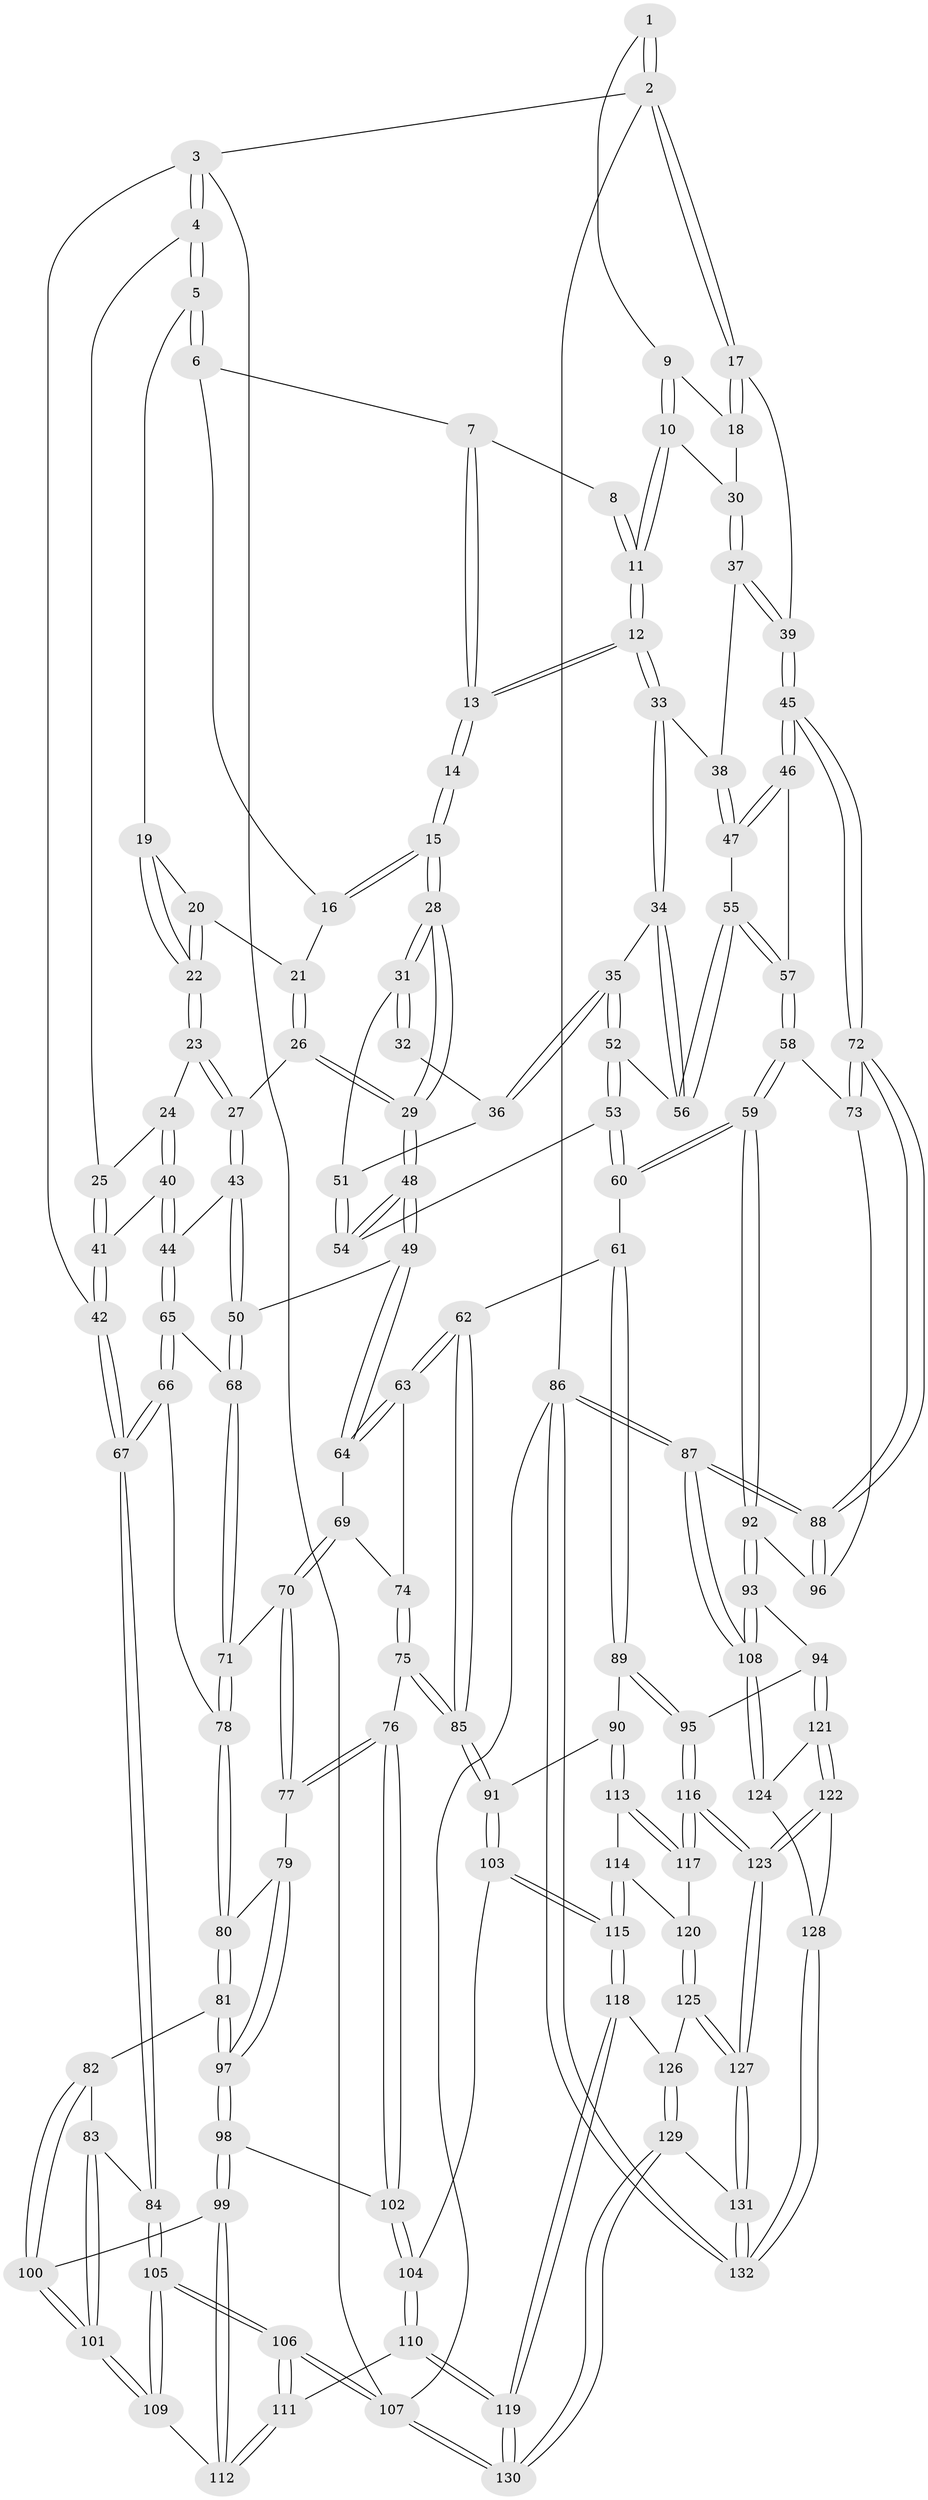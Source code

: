 // coarse degree distribution, {3: 0.07608695652173914, 10: 0.021739130434782608, 4: 0.3695652173913043, 6: 0.1956521739130435, 5: 0.33695652173913043}
// Generated by graph-tools (version 1.1) at 2025/21/03/04/25 18:21:06]
// undirected, 132 vertices, 327 edges
graph export_dot {
graph [start="1"]
  node [color=gray90,style=filled];
  1 [pos="+0.9037537904925552+0"];
  2 [pos="+1+0"];
  3 [pos="+0+0"];
  4 [pos="+0+0"];
  5 [pos="+0.10985274685968802+0"];
  6 [pos="+0.5991234534577256+0"];
  7 [pos="+0.6776324795488328+0"];
  8 [pos="+0.7480671605871175+0"];
  9 [pos="+0.9027274862572369+0.022913611928919296"];
  10 [pos="+0.8426715225079039+0.13223009718879244"];
  11 [pos="+0.815960975859885+0.14235255845230907"];
  12 [pos="+0.8158944774487799+0.1423896606291557"];
  13 [pos="+0.747128136427924+0.12102061200235735"];
  14 [pos="+0.7470915164285649+0.12103376195401164"];
  15 [pos="+0.6216709385567937+0.1311490657102556"];
  16 [pos="+0.5616786220915653+0.03181969751720355"];
  17 [pos="+1+0.09206283260451813"];
  18 [pos="+1+0.1127463979085069"];
  19 [pos="+0.19127661753652858+0"];
  20 [pos="+0.4479911969970844+0.09955934679003065"];
  21 [pos="+0.46833162879508633+0.10173290922732582"];
  22 [pos="+0.3262926723756052+0.17098597050544492"];
  23 [pos="+0.3223448661054118+0.19906032902161194"];
  24 [pos="+0.2502297871324013+0.20439314323496702"];
  25 [pos="+0.10003762559824458+0.12507273710061736"];
  26 [pos="+0.4886065486442235+0.2401246538481757"];
  27 [pos="+0.34262038256856414+0.23708668774742098"];
  28 [pos="+0.5969572954442547+0.25240365647149166"];
  29 [pos="+0.5461951756861887+0.2844631290618515"];
  30 [pos="+0.9325443311623581+0.17482037944676207"];
  31 [pos="+0.6219041865864694+0.2576697920953726"];
  32 [pos="+0.732560639209582+0.15329552419082856"];
  33 [pos="+0.8026123428178572+0.2644167173225887"];
  34 [pos="+0.7870731176190182+0.28685925574446663"];
  35 [pos="+0.713522159287884+0.27991377856702954"];
  36 [pos="+0.6860906285218181+0.2725862462031668"];
  37 [pos="+0.9468141496486064+0.22456236197196974"];
  38 [pos="+0.9040898473520731+0.2649430208650852"];
  39 [pos="+1+0.3742654412098947"];
  40 [pos="+0.15019589797641167+0.3354775285887276"];
  41 [pos="+0.12542061117610684+0.3300896569357838"];
  42 [pos="+0+0.47405623088675886"];
  43 [pos="+0.3174924424915148+0.34275097355833983"];
  44 [pos="+0.17736985591148394+0.3500319386139548"];
  45 [pos="+1+0.41296102566491655"];
  46 [pos="+0.9941645922999682+0.36818240662467566"];
  47 [pos="+0.9262847323096051+0.3378274730780334"];
  48 [pos="+0.5340992796044145+0.3491771727764644"];
  49 [pos="+0.5246980976561586+0.3726548832643399"];
  50 [pos="+0.3273732830223197+0.35611855499661393"];
  51 [pos="+0.6841016334003895+0.2725500672729704"];
  52 [pos="+0.703587904319684+0.3869195095137878"];
  53 [pos="+0.6911586465985804+0.397586310978307"];
  54 [pos="+0.6733629095117529+0.37907923127892185"];
  55 [pos="+0.8159989978997522+0.36738572986306894"];
  56 [pos="+0.8068379424383451+0.35283978848894526"];
  57 [pos="+0.8231183507343348+0.44206065493481533"];
  58 [pos="+0.8129624142595621+0.5312607929508175"];
  59 [pos="+0.7963836722356585+0.5483093006519543"];
  60 [pos="+0.6865753981694273+0.5213606011642211"];
  61 [pos="+0.5970146879242384+0.5302754757686229"];
  62 [pos="+0.5927597047791221+0.5282133234845126"];
  63 [pos="+0.58661852953443+0.5209081945340737"];
  64 [pos="+0.527845706048523+0.4069664108827945"];
  65 [pos="+0.19699335490897182+0.4341288408448375"];
  66 [pos="+0.1780773624174854+0.5235628765974112"];
  67 [pos="+0+0.4929040203022638"];
  68 [pos="+0.3331248287934064+0.4796993250148918"];
  69 [pos="+0.3715884968616534+0.49169131336357447"];
  70 [pos="+0.34019471730490497+0.4953388272249295"];
  71 [pos="+0.33727107955421687+0.4931076599026043"];
  72 [pos="+1+0.4693125471079984"];
  73 [pos="+0.8728882209558168+0.5228868971891462"];
  74 [pos="+0.44564844968104833+0.5308061561502282"];
  75 [pos="+0.4156153935110663+0.6540203530522821"];
  76 [pos="+0.37191516651309625+0.6398182780610909"];
  77 [pos="+0.3687989797852602+0.6367727910326454"];
  78 [pos="+0.20733127072151208+0.5511266616660773"];
  79 [pos="+0.3293374505066455+0.6368144897720445"];
  80 [pos="+0.2077339283582392+0.561882200303746"];
  81 [pos="+0.1850215481231911+0.6405523574242028"];
  82 [pos="+0.14118759761256933+0.6481710333606351"];
  83 [pos="+0.0247721317986586+0.6145578004050587"];
  84 [pos="+0+0.5093322377399682"];
  85 [pos="+0.4228078105855961+0.6577389693967148"];
  86 [pos="+1+1"];
  87 [pos="+1+1"];
  88 [pos="+1+0.6861568126297357"];
  89 [pos="+0.6006898520357529+0.7346521789725192"];
  90 [pos="+0.5160531727293812+0.7494733376667282"];
  91 [pos="+0.4663546463965575+0.7379693273399003"];
  92 [pos="+0.8100234874649875+0.6347540711631436"];
  93 [pos="+0.7979877610218039+0.7163677116074139"];
  94 [pos="+0.7285881483994062+0.7644707371360334"];
  95 [pos="+0.6144160766956176+0.743056389925015"];
  96 [pos="+0.9885751072664267+0.652111422410568"];
  97 [pos="+0.21660188238950867+0.67954159584911"];
  98 [pos="+0.2225256456612302+0.7272045435117755"];
  99 [pos="+0.21505696288990656+0.738535067175957"];
  100 [pos="+0.11635114129903619+0.7383596834763041"];
  101 [pos="+0.09697540448199864+0.7526109512428256"];
  102 [pos="+0.30639197218241676+0.7455122405966867"];
  103 [pos="+0.4170893084687295+0.7964575077109466"];
  104 [pos="+0.33078988211321797+0.7988974241874511"];
  105 [pos="+0+0.9023495306235579"];
  106 [pos="+0+0.9196960317674855"];
  107 [pos="+0+1"];
  108 [pos="+1+0.8695591141598038"];
  109 [pos="+0.08646226508889679+0.7770481702347057"];
  110 [pos="+0.2381476103169691+0.9289849274227805"];
  111 [pos="+0.200211114093317+0.8878555258346017"];
  112 [pos="+0.19465172365656844+0.8709867167665577"];
  113 [pos="+0.5196730601493754+0.8405912568917406"];
  114 [pos="+0.49013690234146334+0.860868354060857"];
  115 [pos="+0.4263913955900757+0.8712483908776691"];
  116 [pos="+0.5882169774661622+0.8917311948901211"];
  117 [pos="+0.5328511034415193+0.8585974955729515"];
  118 [pos="+0.4200259791591467+0.9000602261190616"];
  119 [pos="+0.248697791058443+0.9611425247392524"];
  120 [pos="+0.5045628191839767+0.89991694017796"];
  121 [pos="+0.726186174472014+0.8488549640152755"];
  122 [pos="+0.6185723171146574+0.9654461138797449"];
  123 [pos="+0.6152667498661993+0.9677408310390772"];
  124 [pos="+0.7784062965805293+0.9030324793884885"];
  125 [pos="+0.49713525573253814+0.9361405183401854"];
  126 [pos="+0.4237729052523138+0.9036137377340918"];
  127 [pos="+0.5871103631170597+1"];
  128 [pos="+0.7802985665961605+0.9643507751897976"];
  129 [pos="+0.44906775737450855+1"];
  130 [pos="+0.2242581076073954+1"];
  131 [pos="+0.5713933953142107+1"];
  132 [pos="+1+1"];
  1 -- 2;
  1 -- 2;
  1 -- 9;
  2 -- 3;
  2 -- 17;
  2 -- 17;
  2 -- 86;
  3 -- 4;
  3 -- 4;
  3 -- 42;
  3 -- 107;
  4 -- 5;
  4 -- 5;
  4 -- 25;
  5 -- 6;
  5 -- 6;
  5 -- 19;
  6 -- 7;
  6 -- 16;
  7 -- 8;
  7 -- 13;
  7 -- 13;
  8 -- 11;
  8 -- 11;
  9 -- 10;
  9 -- 10;
  9 -- 18;
  10 -- 11;
  10 -- 11;
  10 -- 30;
  11 -- 12;
  11 -- 12;
  12 -- 13;
  12 -- 13;
  12 -- 33;
  12 -- 33;
  13 -- 14;
  13 -- 14;
  14 -- 15;
  14 -- 15;
  15 -- 16;
  15 -- 16;
  15 -- 28;
  15 -- 28;
  16 -- 21;
  17 -- 18;
  17 -- 18;
  17 -- 39;
  18 -- 30;
  19 -- 20;
  19 -- 22;
  19 -- 22;
  20 -- 21;
  20 -- 22;
  20 -- 22;
  21 -- 26;
  21 -- 26;
  22 -- 23;
  22 -- 23;
  23 -- 24;
  23 -- 27;
  23 -- 27;
  24 -- 25;
  24 -- 40;
  24 -- 40;
  25 -- 41;
  25 -- 41;
  26 -- 27;
  26 -- 29;
  26 -- 29;
  27 -- 43;
  27 -- 43;
  28 -- 29;
  28 -- 29;
  28 -- 31;
  28 -- 31;
  29 -- 48;
  29 -- 48;
  30 -- 37;
  30 -- 37;
  31 -- 32;
  31 -- 32;
  31 -- 51;
  32 -- 36;
  33 -- 34;
  33 -- 34;
  33 -- 38;
  34 -- 35;
  34 -- 56;
  34 -- 56;
  35 -- 36;
  35 -- 36;
  35 -- 52;
  35 -- 52;
  36 -- 51;
  37 -- 38;
  37 -- 39;
  37 -- 39;
  38 -- 47;
  38 -- 47;
  39 -- 45;
  39 -- 45;
  40 -- 41;
  40 -- 44;
  40 -- 44;
  41 -- 42;
  41 -- 42;
  42 -- 67;
  42 -- 67;
  43 -- 44;
  43 -- 50;
  43 -- 50;
  44 -- 65;
  44 -- 65;
  45 -- 46;
  45 -- 46;
  45 -- 72;
  45 -- 72;
  46 -- 47;
  46 -- 47;
  46 -- 57;
  47 -- 55;
  48 -- 49;
  48 -- 49;
  48 -- 54;
  48 -- 54;
  49 -- 50;
  49 -- 64;
  49 -- 64;
  50 -- 68;
  50 -- 68;
  51 -- 54;
  51 -- 54;
  52 -- 53;
  52 -- 53;
  52 -- 56;
  53 -- 54;
  53 -- 60;
  53 -- 60;
  55 -- 56;
  55 -- 56;
  55 -- 57;
  55 -- 57;
  57 -- 58;
  57 -- 58;
  58 -- 59;
  58 -- 59;
  58 -- 73;
  59 -- 60;
  59 -- 60;
  59 -- 92;
  59 -- 92;
  60 -- 61;
  61 -- 62;
  61 -- 89;
  61 -- 89;
  62 -- 63;
  62 -- 63;
  62 -- 85;
  62 -- 85;
  63 -- 64;
  63 -- 64;
  63 -- 74;
  64 -- 69;
  65 -- 66;
  65 -- 66;
  65 -- 68;
  66 -- 67;
  66 -- 67;
  66 -- 78;
  67 -- 84;
  67 -- 84;
  68 -- 71;
  68 -- 71;
  69 -- 70;
  69 -- 70;
  69 -- 74;
  70 -- 71;
  70 -- 77;
  70 -- 77;
  71 -- 78;
  71 -- 78;
  72 -- 73;
  72 -- 73;
  72 -- 88;
  72 -- 88;
  73 -- 96;
  74 -- 75;
  74 -- 75;
  75 -- 76;
  75 -- 85;
  75 -- 85;
  76 -- 77;
  76 -- 77;
  76 -- 102;
  76 -- 102;
  77 -- 79;
  78 -- 80;
  78 -- 80;
  79 -- 80;
  79 -- 97;
  79 -- 97;
  80 -- 81;
  80 -- 81;
  81 -- 82;
  81 -- 97;
  81 -- 97;
  82 -- 83;
  82 -- 100;
  82 -- 100;
  83 -- 84;
  83 -- 101;
  83 -- 101;
  84 -- 105;
  84 -- 105;
  85 -- 91;
  85 -- 91;
  86 -- 87;
  86 -- 87;
  86 -- 132;
  86 -- 132;
  86 -- 107;
  87 -- 88;
  87 -- 88;
  87 -- 108;
  87 -- 108;
  88 -- 96;
  88 -- 96;
  89 -- 90;
  89 -- 95;
  89 -- 95;
  90 -- 91;
  90 -- 113;
  90 -- 113;
  91 -- 103;
  91 -- 103;
  92 -- 93;
  92 -- 93;
  92 -- 96;
  93 -- 94;
  93 -- 108;
  93 -- 108;
  94 -- 95;
  94 -- 121;
  94 -- 121;
  95 -- 116;
  95 -- 116;
  97 -- 98;
  97 -- 98;
  98 -- 99;
  98 -- 99;
  98 -- 102;
  99 -- 100;
  99 -- 112;
  99 -- 112;
  100 -- 101;
  100 -- 101;
  101 -- 109;
  101 -- 109;
  102 -- 104;
  102 -- 104;
  103 -- 104;
  103 -- 115;
  103 -- 115;
  104 -- 110;
  104 -- 110;
  105 -- 106;
  105 -- 106;
  105 -- 109;
  105 -- 109;
  106 -- 107;
  106 -- 107;
  106 -- 111;
  106 -- 111;
  107 -- 130;
  107 -- 130;
  108 -- 124;
  108 -- 124;
  109 -- 112;
  110 -- 111;
  110 -- 119;
  110 -- 119;
  111 -- 112;
  111 -- 112;
  113 -- 114;
  113 -- 117;
  113 -- 117;
  114 -- 115;
  114 -- 115;
  114 -- 120;
  115 -- 118;
  115 -- 118;
  116 -- 117;
  116 -- 117;
  116 -- 123;
  116 -- 123;
  117 -- 120;
  118 -- 119;
  118 -- 119;
  118 -- 126;
  119 -- 130;
  119 -- 130;
  120 -- 125;
  120 -- 125;
  121 -- 122;
  121 -- 122;
  121 -- 124;
  122 -- 123;
  122 -- 123;
  122 -- 128;
  123 -- 127;
  123 -- 127;
  124 -- 128;
  125 -- 126;
  125 -- 127;
  125 -- 127;
  126 -- 129;
  126 -- 129;
  127 -- 131;
  127 -- 131;
  128 -- 132;
  128 -- 132;
  129 -- 130;
  129 -- 130;
  129 -- 131;
  131 -- 132;
  131 -- 132;
}
